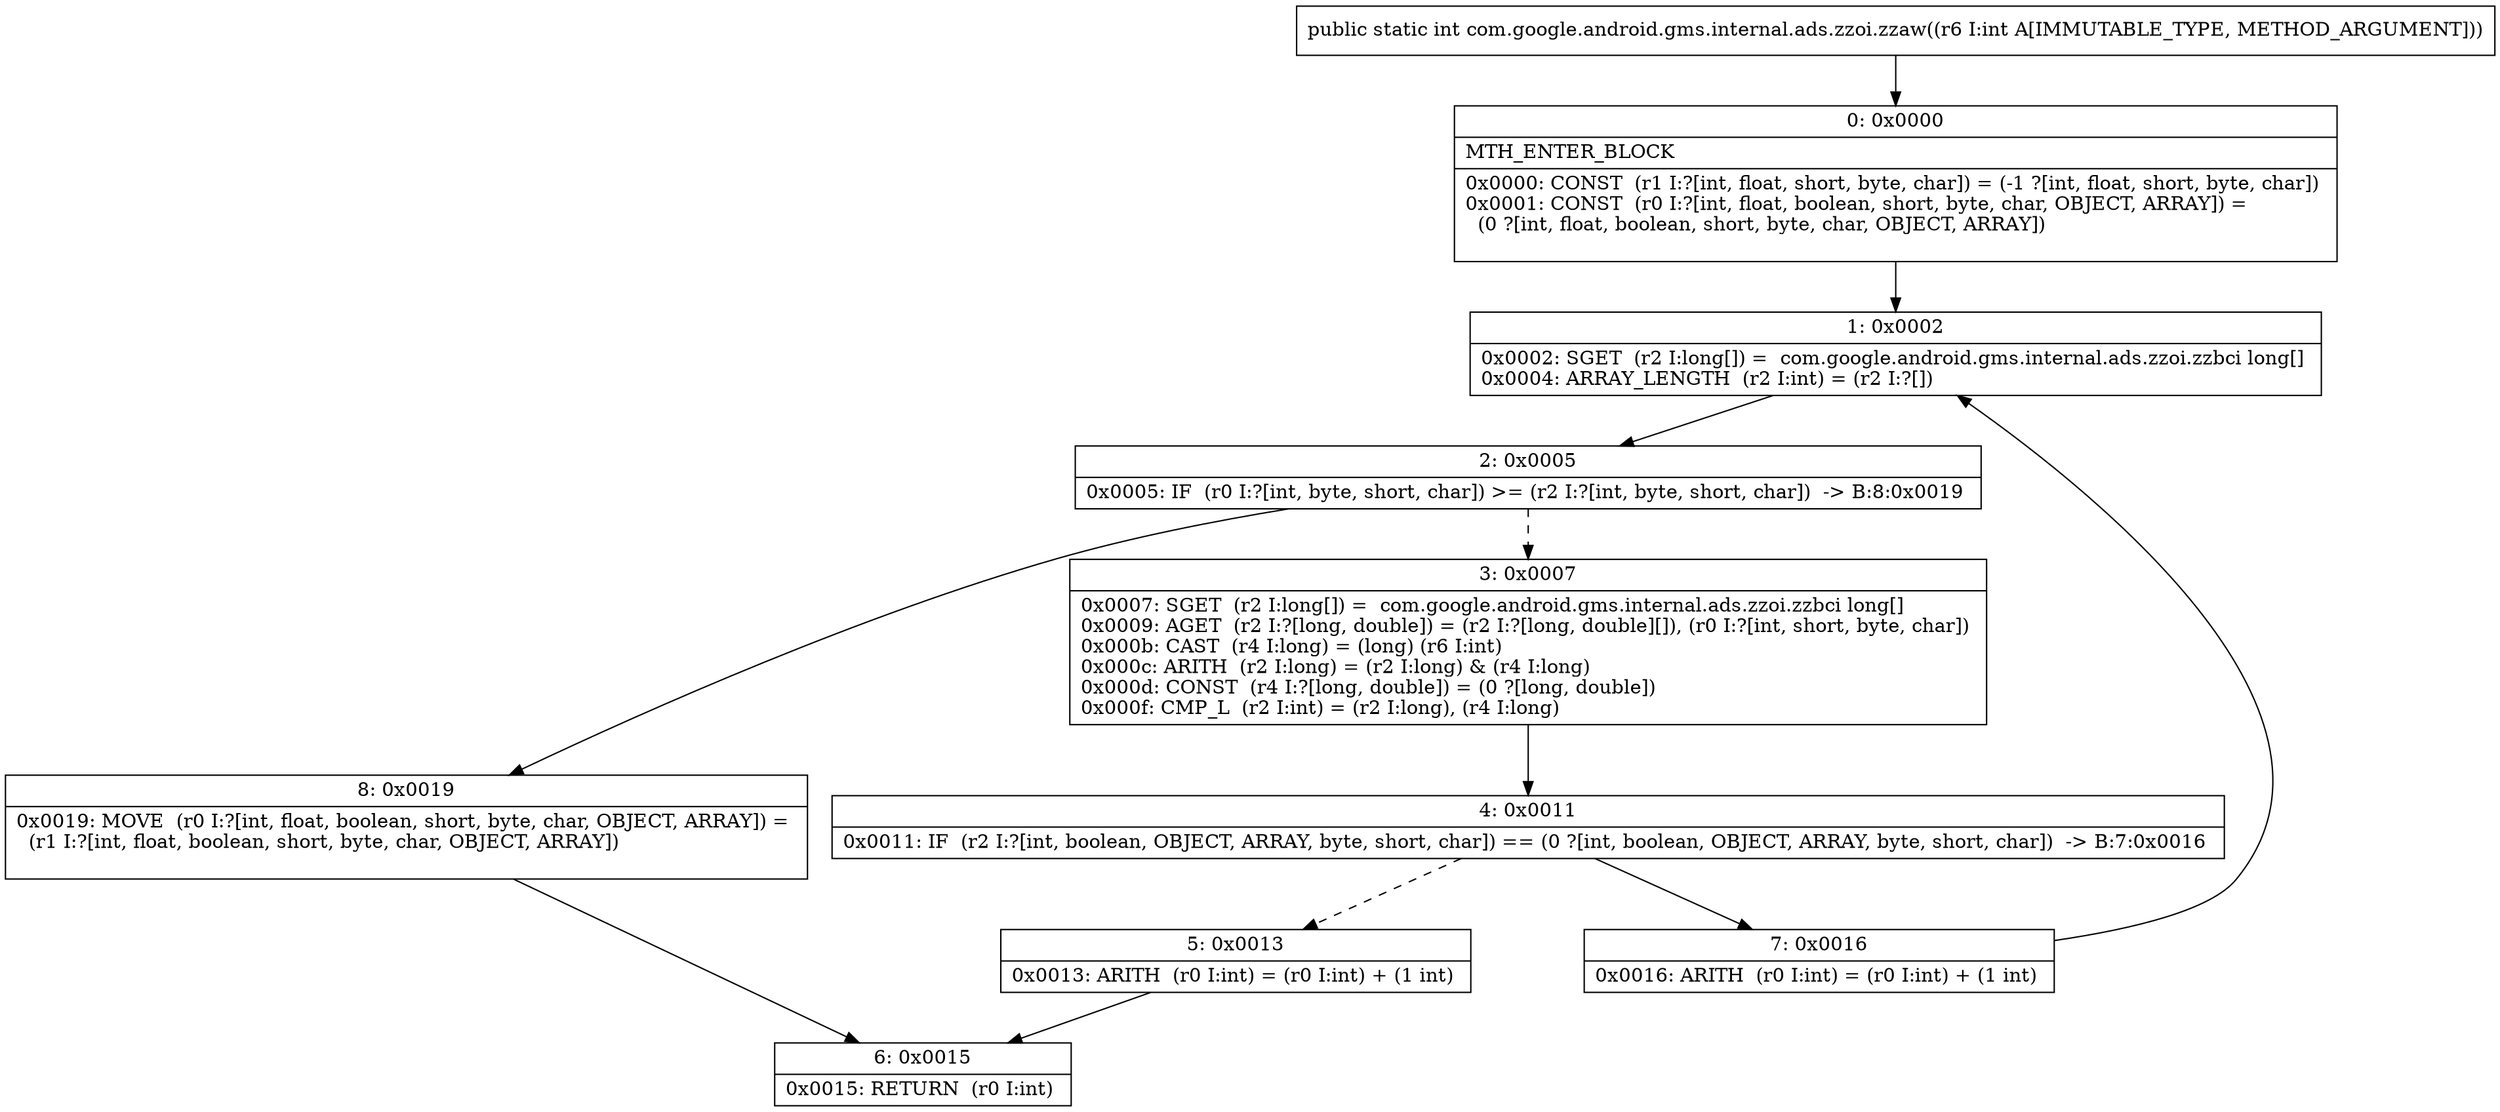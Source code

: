 digraph "CFG forcom.google.android.gms.internal.ads.zzoi.zzaw(I)I" {
Node_0 [shape=record,label="{0\:\ 0x0000|MTH_ENTER_BLOCK\l|0x0000: CONST  (r1 I:?[int, float, short, byte, char]) = (\-1 ?[int, float, short, byte, char]) \l0x0001: CONST  (r0 I:?[int, float, boolean, short, byte, char, OBJECT, ARRAY]) = \l  (0 ?[int, float, boolean, short, byte, char, OBJECT, ARRAY])\l \l}"];
Node_1 [shape=record,label="{1\:\ 0x0002|0x0002: SGET  (r2 I:long[]) =  com.google.android.gms.internal.ads.zzoi.zzbci long[] \l0x0004: ARRAY_LENGTH  (r2 I:int) = (r2 I:?[]) \l}"];
Node_2 [shape=record,label="{2\:\ 0x0005|0x0005: IF  (r0 I:?[int, byte, short, char]) \>= (r2 I:?[int, byte, short, char])  \-\> B:8:0x0019 \l}"];
Node_3 [shape=record,label="{3\:\ 0x0007|0x0007: SGET  (r2 I:long[]) =  com.google.android.gms.internal.ads.zzoi.zzbci long[] \l0x0009: AGET  (r2 I:?[long, double]) = (r2 I:?[long, double][]), (r0 I:?[int, short, byte, char]) \l0x000b: CAST  (r4 I:long) = (long) (r6 I:int) \l0x000c: ARITH  (r2 I:long) = (r2 I:long) & (r4 I:long) \l0x000d: CONST  (r4 I:?[long, double]) = (0 ?[long, double]) \l0x000f: CMP_L  (r2 I:int) = (r2 I:long), (r4 I:long) \l}"];
Node_4 [shape=record,label="{4\:\ 0x0011|0x0011: IF  (r2 I:?[int, boolean, OBJECT, ARRAY, byte, short, char]) == (0 ?[int, boolean, OBJECT, ARRAY, byte, short, char])  \-\> B:7:0x0016 \l}"];
Node_5 [shape=record,label="{5\:\ 0x0013|0x0013: ARITH  (r0 I:int) = (r0 I:int) + (1 int) \l}"];
Node_6 [shape=record,label="{6\:\ 0x0015|0x0015: RETURN  (r0 I:int) \l}"];
Node_7 [shape=record,label="{7\:\ 0x0016|0x0016: ARITH  (r0 I:int) = (r0 I:int) + (1 int) \l}"];
Node_8 [shape=record,label="{8\:\ 0x0019|0x0019: MOVE  (r0 I:?[int, float, boolean, short, byte, char, OBJECT, ARRAY]) = \l  (r1 I:?[int, float, boolean, short, byte, char, OBJECT, ARRAY])\l \l}"];
MethodNode[shape=record,label="{public static int com.google.android.gms.internal.ads.zzoi.zzaw((r6 I:int A[IMMUTABLE_TYPE, METHOD_ARGUMENT])) }"];
MethodNode -> Node_0;
Node_0 -> Node_1;
Node_1 -> Node_2;
Node_2 -> Node_3[style=dashed];
Node_2 -> Node_8;
Node_3 -> Node_4;
Node_4 -> Node_5[style=dashed];
Node_4 -> Node_7;
Node_5 -> Node_6;
Node_7 -> Node_1;
Node_8 -> Node_6;
}

